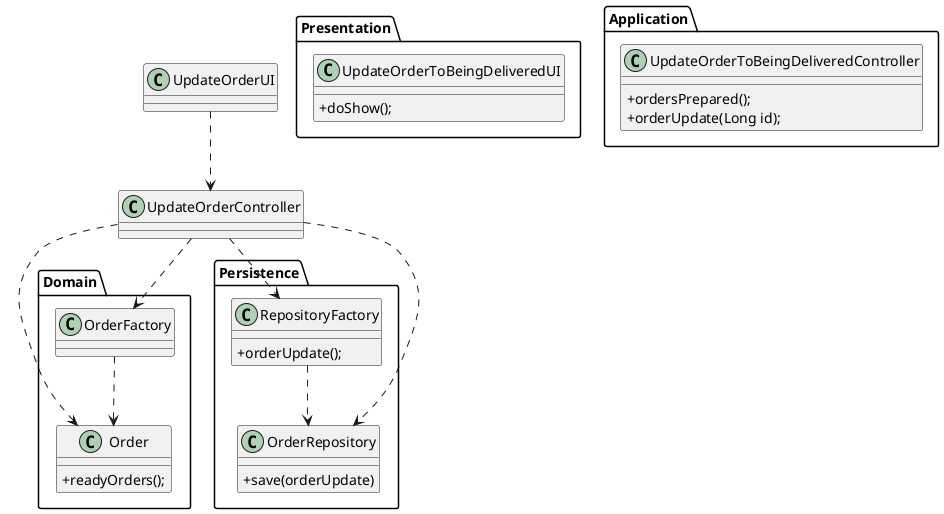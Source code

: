@startuml
skinparam classAttributeIconSize 0


Package Presentation{
class UpdateOrderToBeingDeliveredUI {
+doShow();
}
}

Package Application{

class UpdateOrderToBeingDeliveredController {
+ordersPrepared();
+orderUpdate(Long id);

}
}

Package Domain{

class Order {
+readyOrders();

}

class OrderFactory{
}


}


Package Persistence{
class RepositoryFactory{
+orderUpdate();

}

class OrderRepository{
+save(orderUpdate)
}


}

UpdateOrderUI ..> UpdateOrderController
UpdateOrderController ..> Order
UpdateOrderController ..> OrderRepository
UpdateOrderController ..> RepositoryFactory
UpdateOrderController ..> OrderFactory
RepositoryFactory ..> OrderRepository
OrderFactory..> Order


@enduml